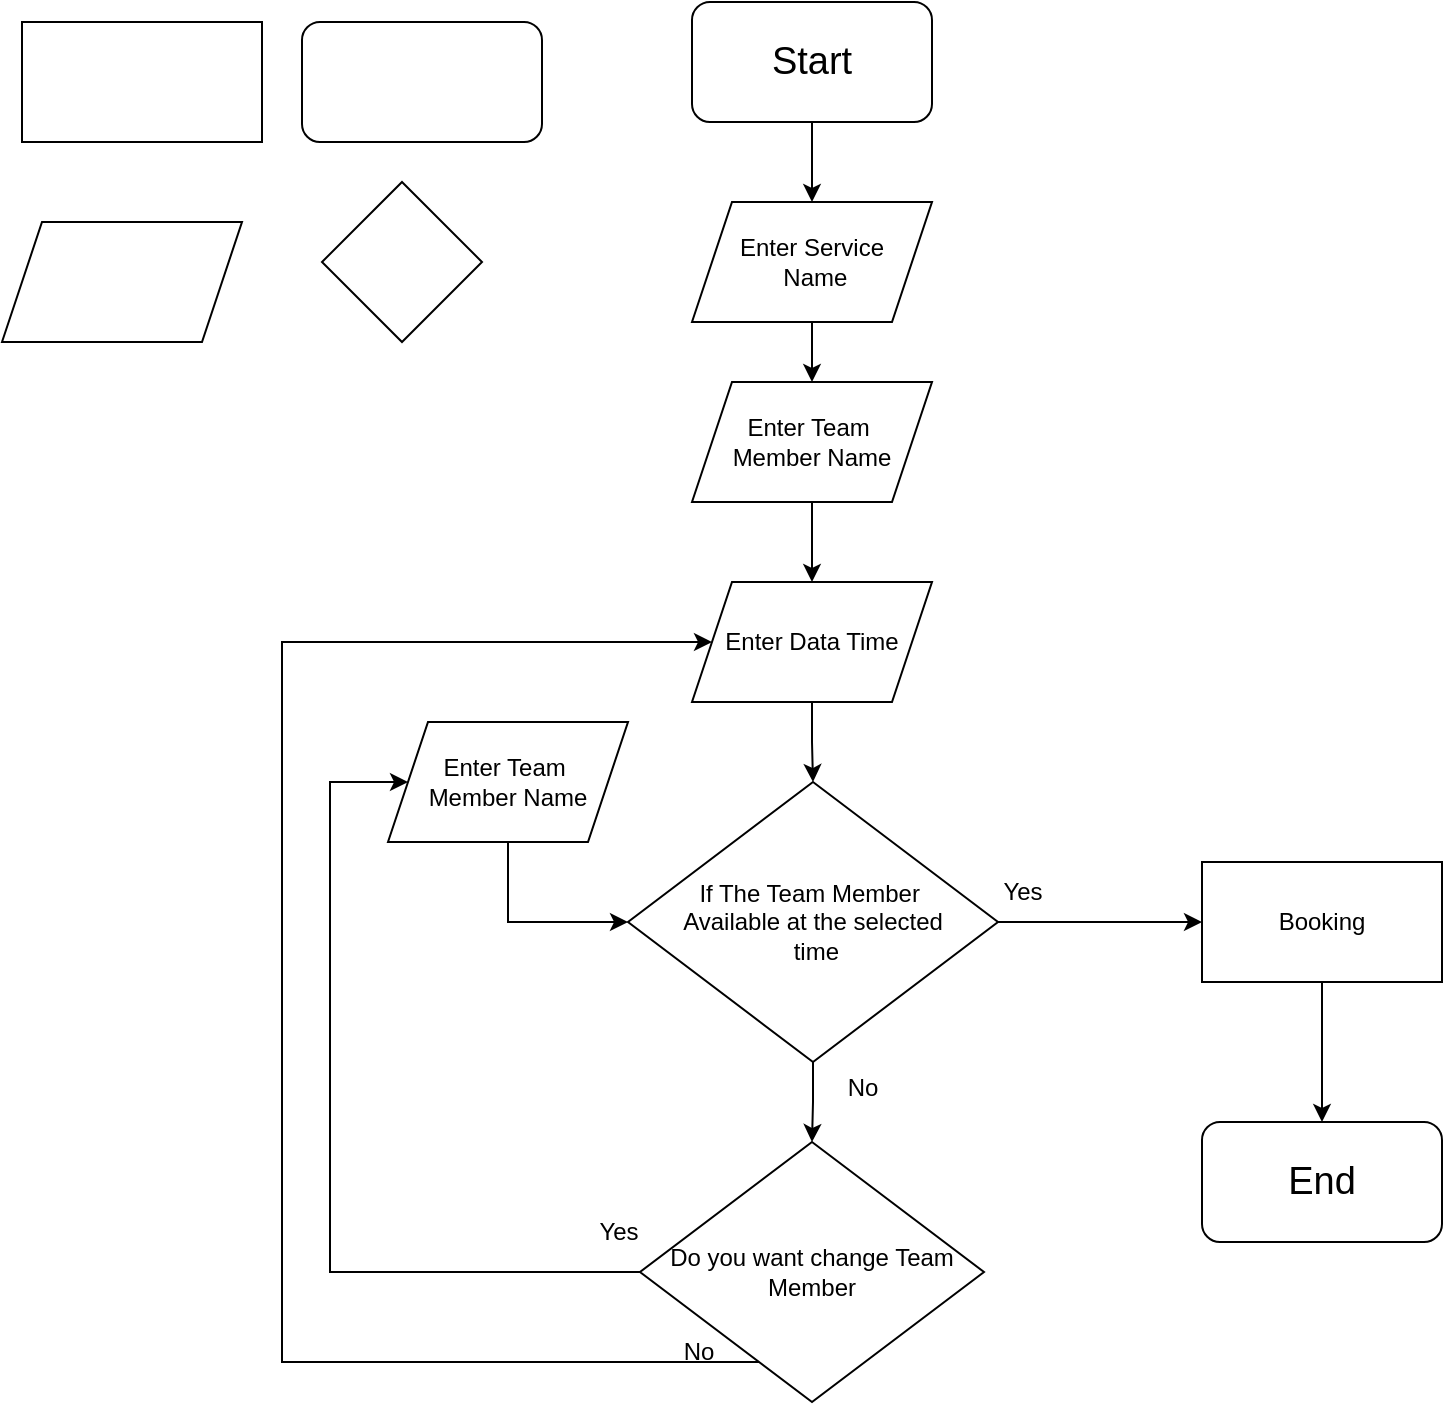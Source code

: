 <mxfile version="23.1.7" type="device">
  <diagram name="Page-1" id="rlx0BKdUv9--PhpClCus">
    <mxGraphModel dx="2049" dy="971" grid="1" gridSize="10" guides="1" tooltips="1" connect="1" arrows="1" fold="1" page="1" pageScale="1" pageWidth="850" pageHeight="1100" math="0" shadow="0">
      <root>
        <mxCell id="0" />
        <mxCell id="1" parent="0" />
        <mxCell id="FNpf5teK6vlug8w1t-XS-7" style="edgeStyle=orthogonalEdgeStyle;rounded=0;orthogonalLoop=1;jettySize=auto;html=1;entryX=0.5;entryY=0;entryDx=0;entryDy=0;" edge="1" parent="1" source="FNpf5teK6vlug8w1t-XS-1" target="FNpf5teK6vlug8w1t-XS-6">
          <mxGeometry relative="1" as="geometry" />
        </mxCell>
        <mxCell id="FNpf5teK6vlug8w1t-XS-1" value="&lt;font style=&quot;font-size: 19px;&quot;&gt;Start&lt;/font&gt;" style="rounded=1;whiteSpace=wrap;html=1;" vertex="1" parent="1">
          <mxGeometry x="365" y="40" width="120" height="60" as="geometry" />
        </mxCell>
        <mxCell id="FNpf5teK6vlug8w1t-XS-2" value="" style="rounded=0;whiteSpace=wrap;html=1;" vertex="1" parent="1">
          <mxGeometry x="30" y="50" width="120" height="60" as="geometry" />
        </mxCell>
        <mxCell id="FNpf5teK6vlug8w1t-XS-4" value="" style="rhombus;whiteSpace=wrap;html=1;" vertex="1" parent="1">
          <mxGeometry x="180" y="130" width="80" height="80" as="geometry" />
        </mxCell>
        <mxCell id="FNpf5teK6vlug8w1t-XS-5" value="" style="rounded=1;whiteSpace=wrap;html=1;" vertex="1" parent="1">
          <mxGeometry x="170" y="50" width="120" height="60" as="geometry" />
        </mxCell>
        <mxCell id="FNpf5teK6vlug8w1t-XS-9" style="edgeStyle=orthogonalEdgeStyle;rounded=0;orthogonalLoop=1;jettySize=auto;html=1;entryX=0.5;entryY=0;entryDx=0;entryDy=0;" edge="1" parent="1" source="FNpf5teK6vlug8w1t-XS-6" target="FNpf5teK6vlug8w1t-XS-8">
          <mxGeometry relative="1" as="geometry" />
        </mxCell>
        <mxCell id="FNpf5teK6vlug8w1t-XS-6" value="Enter Service&lt;br&gt;&amp;nbsp;Name" style="shape=parallelogram;perimeter=parallelogramPerimeter;whiteSpace=wrap;html=1;fixedSize=1;" vertex="1" parent="1">
          <mxGeometry x="365" y="140" width="120" height="60" as="geometry" />
        </mxCell>
        <mxCell id="FNpf5teK6vlug8w1t-XS-11" style="edgeStyle=orthogonalEdgeStyle;rounded=0;orthogonalLoop=1;jettySize=auto;html=1;entryX=0.5;entryY=0;entryDx=0;entryDy=0;" edge="1" parent="1" source="FNpf5teK6vlug8w1t-XS-8" target="FNpf5teK6vlug8w1t-XS-10">
          <mxGeometry relative="1" as="geometry" />
        </mxCell>
        <mxCell id="FNpf5teK6vlug8w1t-XS-8" value="Enter Team&amp;nbsp;&lt;br&gt;Member Name" style="shape=parallelogram;perimeter=parallelogramPerimeter;whiteSpace=wrap;html=1;fixedSize=1;" vertex="1" parent="1">
          <mxGeometry x="365" y="230" width="120" height="60" as="geometry" />
        </mxCell>
        <mxCell id="FNpf5teK6vlug8w1t-XS-13" style="edgeStyle=orthogonalEdgeStyle;rounded=0;orthogonalLoop=1;jettySize=auto;html=1;entryX=0.5;entryY=0;entryDx=0;entryDy=0;" edge="1" parent="1" source="FNpf5teK6vlug8w1t-XS-10" target="FNpf5teK6vlug8w1t-XS-12">
          <mxGeometry relative="1" as="geometry" />
        </mxCell>
        <mxCell id="FNpf5teK6vlug8w1t-XS-10" value="Enter Data Time" style="shape=parallelogram;perimeter=parallelogramPerimeter;whiteSpace=wrap;html=1;fixedSize=1;" vertex="1" parent="1">
          <mxGeometry x="365" y="330" width="120" height="60" as="geometry" />
        </mxCell>
        <mxCell id="FNpf5teK6vlug8w1t-XS-15" style="edgeStyle=orthogonalEdgeStyle;rounded=0;orthogonalLoop=1;jettySize=auto;html=1;entryX=0;entryY=0.5;entryDx=0;entryDy=0;" edge="1" parent="1" source="FNpf5teK6vlug8w1t-XS-12" target="FNpf5teK6vlug8w1t-XS-14">
          <mxGeometry relative="1" as="geometry" />
        </mxCell>
        <mxCell id="FNpf5teK6vlug8w1t-XS-20" style="edgeStyle=orthogonalEdgeStyle;rounded=0;orthogonalLoop=1;jettySize=auto;html=1;entryX=0.5;entryY=0;entryDx=0;entryDy=0;" edge="1" parent="1" source="FNpf5teK6vlug8w1t-XS-12" target="FNpf5teK6vlug8w1t-XS-22">
          <mxGeometry relative="1" as="geometry">
            <mxPoint x="425" y="630" as="targetPoint" />
          </mxGeometry>
        </mxCell>
        <mxCell id="FNpf5teK6vlug8w1t-XS-12" value="If The Team Member&amp;nbsp;&lt;br&gt;Available at the selected&lt;br&gt;&amp;nbsp;time" style="rhombus;whiteSpace=wrap;html=1;" vertex="1" parent="1">
          <mxGeometry x="333" y="430" width="185" height="140" as="geometry" />
        </mxCell>
        <mxCell id="FNpf5teK6vlug8w1t-XS-17" style="edgeStyle=orthogonalEdgeStyle;rounded=0;orthogonalLoop=1;jettySize=auto;html=1;" edge="1" parent="1" source="FNpf5teK6vlug8w1t-XS-14" target="FNpf5teK6vlug8w1t-XS-16">
          <mxGeometry relative="1" as="geometry" />
        </mxCell>
        <mxCell id="FNpf5teK6vlug8w1t-XS-14" value="Booking" style="rounded=0;whiteSpace=wrap;html=1;" vertex="1" parent="1">
          <mxGeometry x="620" y="470" width="120" height="60" as="geometry" />
        </mxCell>
        <mxCell id="FNpf5teK6vlug8w1t-XS-16" value="&lt;font style=&quot;font-size: 19px;&quot;&gt;End&lt;/font&gt;" style="rounded=1;whiteSpace=wrap;html=1;" vertex="1" parent="1">
          <mxGeometry x="620" y="600" width="120" height="60" as="geometry" />
        </mxCell>
        <mxCell id="FNpf5teK6vlug8w1t-XS-18" value="Yes" style="text;html=1;align=center;verticalAlign=middle;resizable=0;points=[];autosize=1;strokeColor=none;fillColor=none;" vertex="1" parent="1">
          <mxGeometry x="510" y="470" width="40" height="30" as="geometry" />
        </mxCell>
        <mxCell id="FNpf5teK6vlug8w1t-XS-19" value="" style="shape=parallelogram;perimeter=parallelogramPerimeter;whiteSpace=wrap;html=1;fixedSize=1;" vertex="1" parent="1">
          <mxGeometry x="20" y="150" width="120" height="60" as="geometry" />
        </mxCell>
        <mxCell id="FNpf5teK6vlug8w1t-XS-21" value="No" style="text;html=1;align=center;verticalAlign=middle;resizable=0;points=[];autosize=1;strokeColor=none;fillColor=none;" vertex="1" parent="1">
          <mxGeometry x="430" y="568" width="40" height="30" as="geometry" />
        </mxCell>
        <mxCell id="FNpf5teK6vlug8w1t-XS-28" style="edgeStyle=orthogonalEdgeStyle;rounded=0;orthogonalLoop=1;jettySize=auto;html=1;entryX=0;entryY=0.5;entryDx=0;entryDy=0;" edge="1" parent="1" source="FNpf5teK6vlug8w1t-XS-22" target="FNpf5teK6vlug8w1t-XS-10">
          <mxGeometry relative="1" as="geometry">
            <Array as="points">
              <mxPoint x="160" y="720" />
              <mxPoint x="160" y="360" />
            </Array>
          </mxGeometry>
        </mxCell>
        <mxCell id="FNpf5teK6vlug8w1t-XS-22" value="Do you want change Team Member" style="rhombus;whiteSpace=wrap;html=1;" vertex="1" parent="1">
          <mxGeometry x="339" y="610" width="172" height="130" as="geometry" />
        </mxCell>
        <mxCell id="FNpf5teK6vlug8w1t-XS-25" style="edgeStyle=orthogonalEdgeStyle;rounded=0;orthogonalLoop=1;jettySize=auto;html=1;entryX=0;entryY=0.5;entryDx=0;entryDy=0;exitX=0;exitY=0.5;exitDx=0;exitDy=0;" edge="1" parent="1" source="FNpf5teK6vlug8w1t-XS-22" target="FNpf5teK6vlug8w1t-XS-26">
          <mxGeometry relative="1" as="geometry">
            <mxPoint x="425" y="745" as="sourcePoint" />
            <mxPoint x="371.04" y="280" as="targetPoint" />
            <Array as="points">
              <mxPoint x="184" y="675" />
              <mxPoint x="184" y="430" />
            </Array>
          </mxGeometry>
        </mxCell>
        <mxCell id="FNpf5teK6vlug8w1t-XS-31" style="edgeStyle=orthogonalEdgeStyle;rounded=0;orthogonalLoop=1;jettySize=auto;html=1;entryX=0;entryY=0.5;entryDx=0;entryDy=0;" edge="1" parent="1" source="FNpf5teK6vlug8w1t-XS-26" target="FNpf5teK6vlug8w1t-XS-12">
          <mxGeometry relative="1" as="geometry" />
        </mxCell>
        <mxCell id="FNpf5teK6vlug8w1t-XS-26" value="Enter Team&amp;nbsp;&lt;br&gt;Member Name" style="shape=parallelogram;perimeter=parallelogramPerimeter;whiteSpace=wrap;html=1;fixedSize=1;" vertex="1" parent="1">
          <mxGeometry x="213" y="400" width="120" height="60" as="geometry" />
        </mxCell>
        <mxCell id="FNpf5teK6vlug8w1t-XS-29" value="Yes" style="text;html=1;align=center;verticalAlign=middle;resizable=0;points=[];autosize=1;strokeColor=none;fillColor=none;" vertex="1" parent="1">
          <mxGeometry x="308" y="640" width="40" height="30" as="geometry" />
        </mxCell>
        <mxCell id="FNpf5teK6vlug8w1t-XS-30" value="No" style="text;html=1;align=center;verticalAlign=middle;resizable=0;points=[];autosize=1;strokeColor=none;fillColor=none;" vertex="1" parent="1">
          <mxGeometry x="348" y="700" width="40" height="30" as="geometry" />
        </mxCell>
      </root>
    </mxGraphModel>
  </diagram>
</mxfile>
